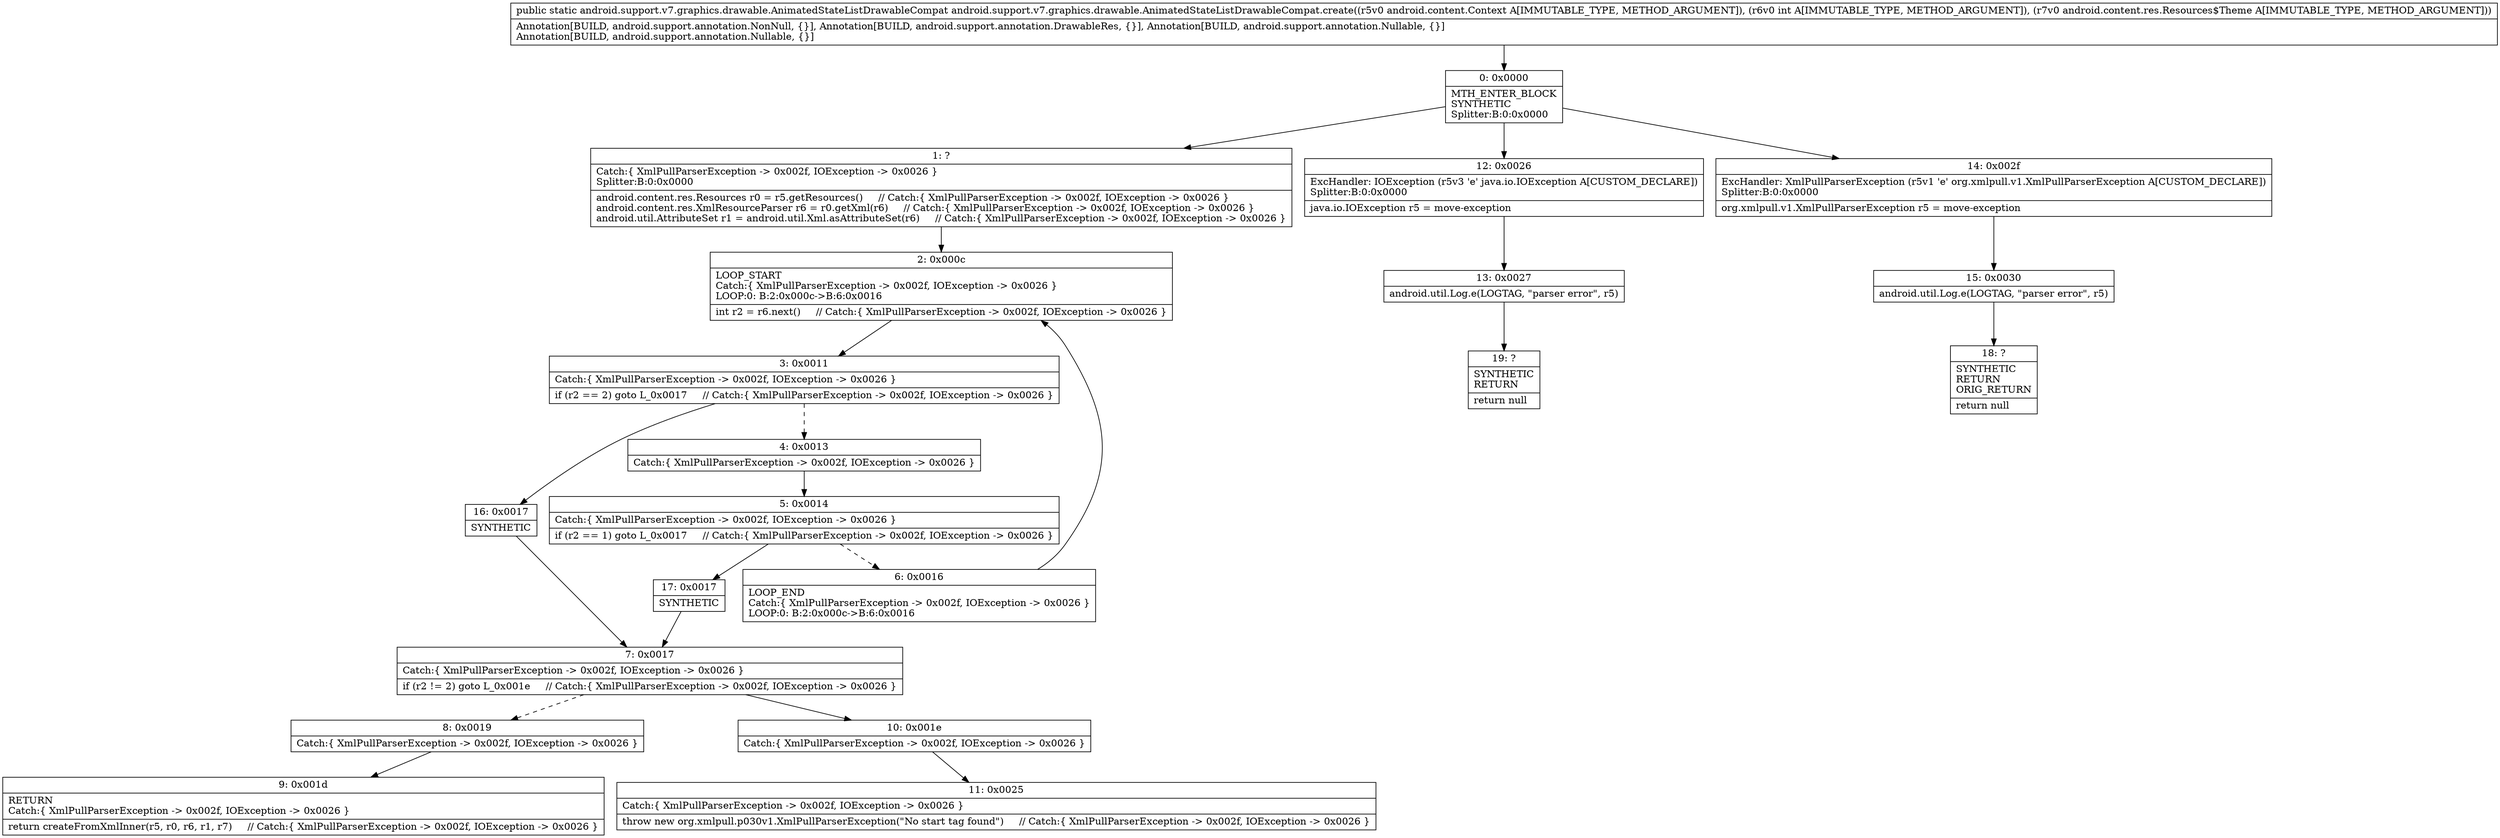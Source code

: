 digraph "CFG forandroid.support.v7.graphics.drawable.AnimatedStateListDrawableCompat.create(Landroid\/content\/Context;ILandroid\/content\/res\/Resources$Theme;)Landroid\/support\/v7\/graphics\/drawable\/AnimatedStateListDrawableCompat;" {
Node_0 [shape=record,label="{0\:\ 0x0000|MTH_ENTER_BLOCK\lSYNTHETIC\lSplitter:B:0:0x0000\l}"];
Node_1 [shape=record,label="{1\:\ ?|Catch:\{ XmlPullParserException \-\> 0x002f, IOException \-\> 0x0026 \}\lSplitter:B:0:0x0000\l|android.content.res.Resources r0 = r5.getResources()     \/\/ Catch:\{ XmlPullParserException \-\> 0x002f, IOException \-\> 0x0026 \}\landroid.content.res.XmlResourceParser r6 = r0.getXml(r6)     \/\/ Catch:\{ XmlPullParserException \-\> 0x002f, IOException \-\> 0x0026 \}\landroid.util.AttributeSet r1 = android.util.Xml.asAttributeSet(r6)     \/\/ Catch:\{ XmlPullParserException \-\> 0x002f, IOException \-\> 0x0026 \}\l}"];
Node_2 [shape=record,label="{2\:\ 0x000c|LOOP_START\lCatch:\{ XmlPullParserException \-\> 0x002f, IOException \-\> 0x0026 \}\lLOOP:0: B:2:0x000c\-\>B:6:0x0016\l|int r2 = r6.next()     \/\/ Catch:\{ XmlPullParserException \-\> 0x002f, IOException \-\> 0x0026 \}\l}"];
Node_3 [shape=record,label="{3\:\ 0x0011|Catch:\{ XmlPullParserException \-\> 0x002f, IOException \-\> 0x0026 \}\l|if (r2 == 2) goto L_0x0017     \/\/ Catch:\{ XmlPullParserException \-\> 0x002f, IOException \-\> 0x0026 \}\l}"];
Node_4 [shape=record,label="{4\:\ 0x0013|Catch:\{ XmlPullParserException \-\> 0x002f, IOException \-\> 0x0026 \}\l}"];
Node_5 [shape=record,label="{5\:\ 0x0014|Catch:\{ XmlPullParserException \-\> 0x002f, IOException \-\> 0x0026 \}\l|if (r2 == 1) goto L_0x0017     \/\/ Catch:\{ XmlPullParserException \-\> 0x002f, IOException \-\> 0x0026 \}\l}"];
Node_6 [shape=record,label="{6\:\ 0x0016|LOOP_END\lCatch:\{ XmlPullParserException \-\> 0x002f, IOException \-\> 0x0026 \}\lLOOP:0: B:2:0x000c\-\>B:6:0x0016\l}"];
Node_7 [shape=record,label="{7\:\ 0x0017|Catch:\{ XmlPullParserException \-\> 0x002f, IOException \-\> 0x0026 \}\l|if (r2 != 2) goto L_0x001e     \/\/ Catch:\{ XmlPullParserException \-\> 0x002f, IOException \-\> 0x0026 \}\l}"];
Node_8 [shape=record,label="{8\:\ 0x0019|Catch:\{ XmlPullParserException \-\> 0x002f, IOException \-\> 0x0026 \}\l}"];
Node_9 [shape=record,label="{9\:\ 0x001d|RETURN\lCatch:\{ XmlPullParserException \-\> 0x002f, IOException \-\> 0x0026 \}\l|return createFromXmlInner(r5, r0, r6, r1, r7)     \/\/ Catch:\{ XmlPullParserException \-\> 0x002f, IOException \-\> 0x0026 \}\l}"];
Node_10 [shape=record,label="{10\:\ 0x001e|Catch:\{ XmlPullParserException \-\> 0x002f, IOException \-\> 0x0026 \}\l}"];
Node_11 [shape=record,label="{11\:\ 0x0025|Catch:\{ XmlPullParserException \-\> 0x002f, IOException \-\> 0x0026 \}\l|throw new org.xmlpull.p030v1.XmlPullParserException(\"No start tag found\")     \/\/ Catch:\{ XmlPullParserException \-\> 0x002f, IOException \-\> 0x0026 \}\l}"];
Node_12 [shape=record,label="{12\:\ 0x0026|ExcHandler: IOException (r5v3 'e' java.io.IOException A[CUSTOM_DECLARE])\lSplitter:B:0:0x0000\l|java.io.IOException r5 = move\-exception\l}"];
Node_13 [shape=record,label="{13\:\ 0x0027|android.util.Log.e(LOGTAG, \"parser error\", r5)\l}"];
Node_14 [shape=record,label="{14\:\ 0x002f|ExcHandler: XmlPullParserException (r5v1 'e' org.xmlpull.v1.XmlPullParserException A[CUSTOM_DECLARE])\lSplitter:B:0:0x0000\l|org.xmlpull.v1.XmlPullParserException r5 = move\-exception\l}"];
Node_15 [shape=record,label="{15\:\ 0x0030|android.util.Log.e(LOGTAG, \"parser error\", r5)\l}"];
Node_16 [shape=record,label="{16\:\ 0x0017|SYNTHETIC\l}"];
Node_17 [shape=record,label="{17\:\ 0x0017|SYNTHETIC\l}"];
Node_18 [shape=record,label="{18\:\ ?|SYNTHETIC\lRETURN\lORIG_RETURN\l|return null\l}"];
Node_19 [shape=record,label="{19\:\ ?|SYNTHETIC\lRETURN\l|return null\l}"];
MethodNode[shape=record,label="{public static android.support.v7.graphics.drawable.AnimatedStateListDrawableCompat android.support.v7.graphics.drawable.AnimatedStateListDrawableCompat.create((r5v0 android.content.Context A[IMMUTABLE_TYPE, METHOD_ARGUMENT]), (r6v0 int A[IMMUTABLE_TYPE, METHOD_ARGUMENT]), (r7v0 android.content.res.Resources$Theme A[IMMUTABLE_TYPE, METHOD_ARGUMENT]))  | Annotation[BUILD, android.support.annotation.NonNull, \{\}], Annotation[BUILD, android.support.annotation.DrawableRes, \{\}], Annotation[BUILD, android.support.annotation.Nullable, \{\}]\lAnnotation[BUILD, android.support.annotation.Nullable, \{\}]\l}"];
MethodNode -> Node_0;
Node_0 -> Node_1;
Node_0 -> Node_14;
Node_0 -> Node_12;
Node_1 -> Node_2;
Node_2 -> Node_3;
Node_3 -> Node_4[style=dashed];
Node_3 -> Node_16;
Node_4 -> Node_5;
Node_5 -> Node_6[style=dashed];
Node_5 -> Node_17;
Node_6 -> Node_2;
Node_7 -> Node_8[style=dashed];
Node_7 -> Node_10;
Node_8 -> Node_9;
Node_10 -> Node_11;
Node_12 -> Node_13;
Node_13 -> Node_19;
Node_14 -> Node_15;
Node_15 -> Node_18;
Node_16 -> Node_7;
Node_17 -> Node_7;
}

